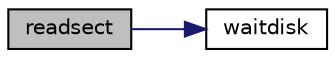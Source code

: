 digraph "readsect"
{
 // LATEX_PDF_SIZE
  edge [fontname="Helvetica",fontsize="10",labelfontname="Helvetica",labelfontsize="10"];
  node [fontname="Helvetica",fontsize="10",shape=record];
  rankdir="LR";
  Node1 [label="readsect",height=0.2,width=0.4,color="black", fillcolor="grey75", style="filled", fontcolor="black",tooltip=" "];
  Node1 -> Node2 [color="midnightblue",fontsize="10",style="solid",fontname="Helvetica"];
  Node2 [label="waitdisk",height=0.2,width=0.4,color="black", fillcolor="white", style="filled",URL="$d5/dfc/bootmain_8c.html#a63222d4a07c38c198de5bd116a001935",tooltip=" "];
}
